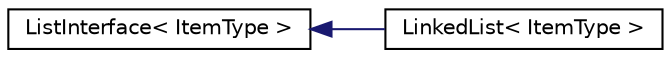 digraph "Graphical Class Hierarchy"
{
  edge [fontname="Helvetica",fontsize="10",labelfontname="Helvetica",labelfontsize="10"];
  node [fontname="Helvetica",fontsize="10",shape=record];
  rankdir="LR";
  Node0 [label="ListInterface\< ItemType \>",height=0.2,width=0.4,color="black", fillcolor="white", style="filled",URL="$classListInterface.html"];
  Node0 -> Node1 [dir="back",color="midnightblue",fontsize="10",style="solid",fontname="Helvetica"];
  Node1 [label="LinkedList\< ItemType \>",height=0.2,width=0.4,color="black", fillcolor="white", style="filled",URL="$classLinkedList.html",tooltip="This is LinkedList class creating a list of linked nodes. "];
}
